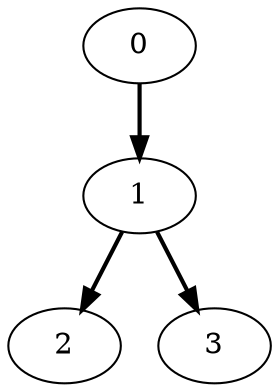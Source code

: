 digraph N {
	overlap="false"
	rankdir="TB"
	"0" -> "1" [style="bold"];
	"1" -> "2" [style="bold"];
	"1" -> "3" [style="bold"];
}